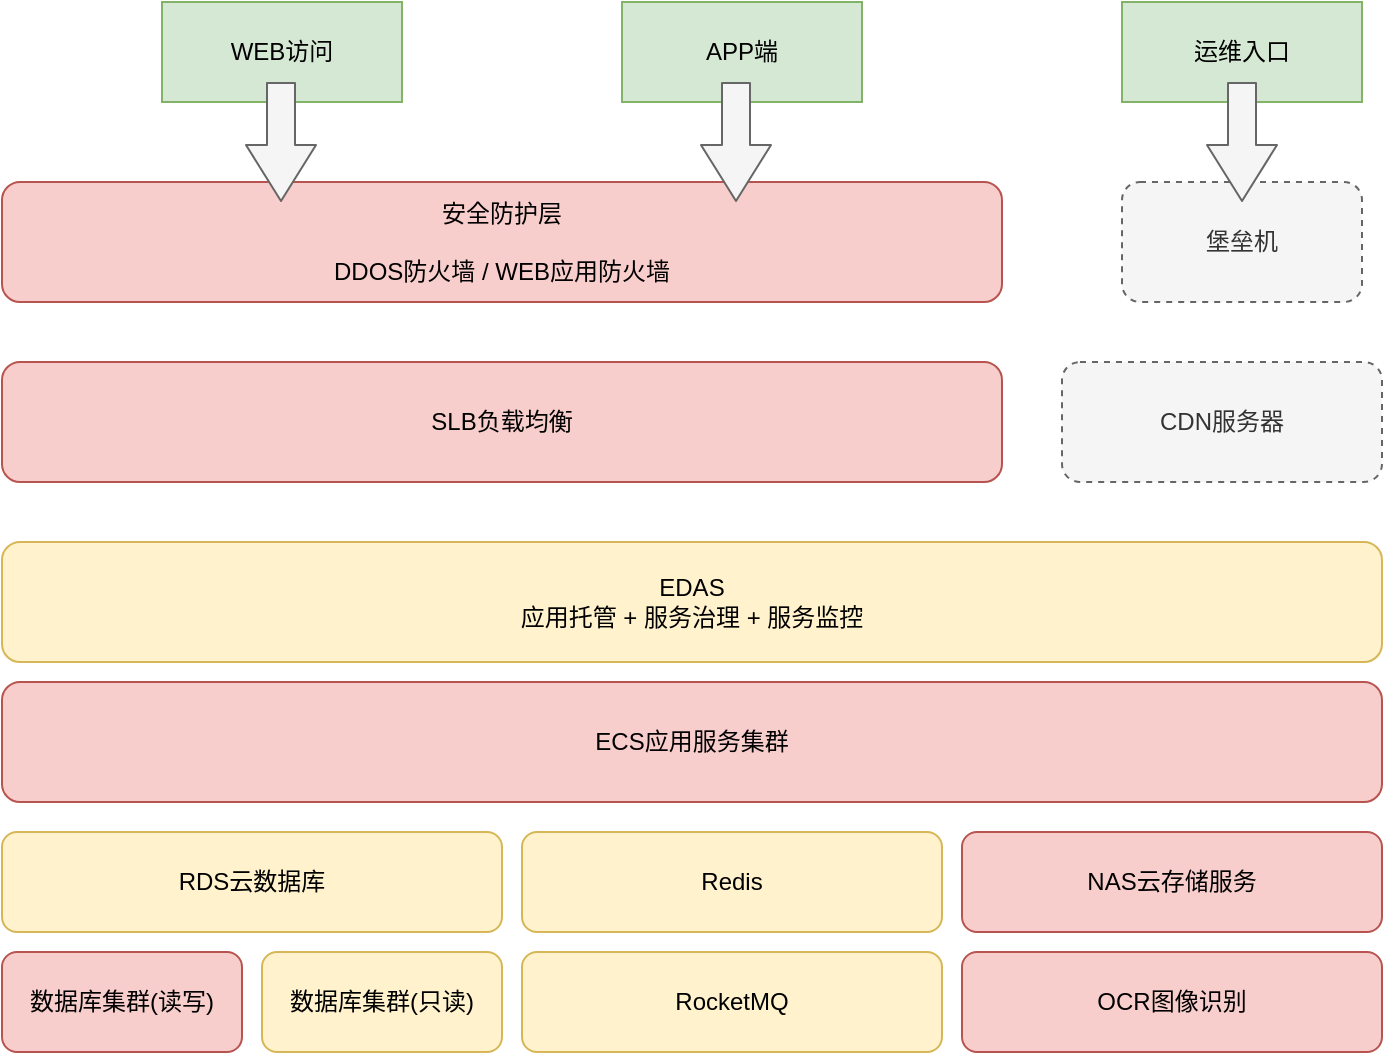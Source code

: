 <mxfile version="10.5.3" type="github"><diagram id="CGMUwHpaMMAmOaH-fkD2" name="Page-1"><mxGraphModel dx="918" dy="573" grid="1" gridSize="10" guides="1" tooltips="1" connect="1" arrows="1" fold="1" page="1" pageScale="1" pageWidth="827" pageHeight="1169" math="0" shadow="0"><root><mxCell id="0"/><mxCell id="1" parent="0"/><mxCell id="bhU9JJu_gXzc5XiMzuX2-1" value="WEB访问" style="rounded=0;whiteSpace=wrap;html=1;fillColor=#d5e8d4;strokeColor=#82b366;" vertex="1" parent="1"><mxGeometry x="190" y="70" width="120" height="50" as="geometry"/></mxCell><mxCell id="bhU9JJu_gXzc5XiMzuX2-2" value="APP端" style="rounded=0;whiteSpace=wrap;html=1;fillColor=#d5e8d4;strokeColor=#82b366;" vertex="1" parent="1"><mxGeometry x="420" y="70" width="120" height="50" as="geometry"/></mxCell><mxCell id="bhU9JJu_gXzc5XiMzuX2-3" value="运维入口" style="rounded=0;whiteSpace=wrap;html=1;fillColor=#d5e8d4;strokeColor=#82b366;" vertex="1" parent="1"><mxGeometry x="670" y="70" width="120" height="50" as="geometry"/></mxCell><mxCell id="bhU9JJu_gXzc5XiMzuX2-4" value="堡垒机" style="rounded=1;whiteSpace=wrap;html=1;fillColor=#f5f5f5;strokeColor=#666666;fontColor=#333333;dashed=1;" vertex="1" parent="1"><mxGeometry x="670" y="160" width="120" height="60" as="geometry"/></mxCell><mxCell id="bhU9JJu_gXzc5XiMzuX2-5" value="安全防护层&lt;br&gt;&lt;br&gt;DDOS防火墙 / WEB应用防火墙&lt;br&gt;" style="rounded=1;whiteSpace=wrap;html=1;fillColor=#f8cecc;strokeColor=#b85450;" vertex="1" parent="1"><mxGeometry x="110" y="160" width="500" height="60" as="geometry"/></mxCell><mxCell id="bhU9JJu_gXzc5XiMzuX2-6" value="SLB负载均衡&lt;br&gt;" style="rounded=1;whiteSpace=wrap;html=1;fillColor=#f8cecc;strokeColor=#b85450;" vertex="1" parent="1"><mxGeometry x="110" y="250" width="500" height="60" as="geometry"/></mxCell><mxCell id="bhU9JJu_gXzc5XiMzuX2-7" value="EDAS&lt;br&gt;应用托管 + 服务治理 + 服务监控&lt;br&gt;" style="rounded=1;whiteSpace=wrap;html=1;fillColor=#fff2cc;strokeColor=#d6b656;" vertex="1" parent="1"><mxGeometry x="110" y="340" width="690" height="60" as="geometry"/></mxCell><mxCell id="bhU9JJu_gXzc5XiMzuX2-8" value="" style="shape=flexArrow;endArrow=classic;html=1;width=14;endSize=9;fillColor=#f5f5f5;strokeColor=#666666;" edge="1" parent="1"><mxGeometry width="50" height="50" relative="1" as="geometry"><mxPoint x="477" y="110" as="sourcePoint"/><mxPoint x="477" y="170" as="targetPoint"/></mxGeometry></mxCell><mxCell id="bhU9JJu_gXzc5XiMzuX2-9" value="" style="shape=flexArrow;endArrow=classic;html=1;width=14;endSize=9;fillColor=#f5f5f5;strokeColor=#666666;" edge="1" parent="1"><mxGeometry width="50" height="50" relative="1" as="geometry"><mxPoint x="249.5" y="110" as="sourcePoint"/><mxPoint x="249.5" y="170" as="targetPoint"/></mxGeometry></mxCell><mxCell id="bhU9JJu_gXzc5XiMzuX2-10" value="" style="shape=flexArrow;endArrow=classic;html=1;width=14;endSize=9;fillColor=#f5f5f5;strokeColor=#666666;" edge="1" parent="1"><mxGeometry width="50" height="50" relative="1" as="geometry"><mxPoint x="730" y="110" as="sourcePoint"/><mxPoint x="730" y="170" as="targetPoint"/></mxGeometry></mxCell><mxCell id="bhU9JJu_gXzc5XiMzuX2-11" value="RDS云数据库&lt;br&gt;" style="rounded=1;whiteSpace=wrap;html=1;fillColor=#fff2cc;strokeColor=#d6b656;" vertex="1" parent="1"><mxGeometry x="110" y="485" width="250" height="50" as="geometry"/></mxCell><mxCell id="bhU9JJu_gXzc5XiMzuX2-12" value="数据库集群(读写)" style="rounded=1;whiteSpace=wrap;html=1;fillColor=#f8cecc;strokeColor=#b85450;" vertex="1" parent="1"><mxGeometry x="110" y="545" width="120" height="50" as="geometry"/></mxCell><mxCell id="bhU9JJu_gXzc5XiMzuX2-13" value="数据库集群(只读)" style="rounded=1;whiteSpace=wrap;html=1;fillColor=#fff2cc;strokeColor=#d6b656;" vertex="1" parent="1"><mxGeometry x="240" y="545" width="120" height="50" as="geometry"/></mxCell><mxCell id="bhU9JJu_gXzc5XiMzuX2-14" value="Redis&lt;br&gt;" style="rounded=1;whiteSpace=wrap;html=1;fillColor=#fff2cc;strokeColor=#d6b656;" vertex="1" parent="1"><mxGeometry x="370" y="485" width="210" height="50" as="geometry"/></mxCell><mxCell id="bhU9JJu_gXzc5XiMzuX2-15" value="RocketMQ" style="rounded=1;whiteSpace=wrap;html=1;fillColor=#fff2cc;strokeColor=#d6b656;" vertex="1" parent="1"><mxGeometry x="370" y="545" width="210" height="50" as="geometry"/></mxCell><mxCell id="bhU9JJu_gXzc5XiMzuX2-16" value="CDN服务器&lt;br&gt;" style="rounded=1;whiteSpace=wrap;html=1;fillColor=#f5f5f5;strokeColor=#666666;fontColor=#333333;dashed=1;" vertex="1" parent="1"><mxGeometry x="640" y="250" width="160" height="60" as="geometry"/></mxCell><mxCell id="bhU9JJu_gXzc5XiMzuX2-19" value="NAS云存储服务" style="rounded=1;whiteSpace=wrap;html=1;fillColor=#f8cecc;strokeColor=#b85450;" vertex="1" parent="1"><mxGeometry x="590" y="485" width="210" height="50" as="geometry"/></mxCell><mxCell id="bhU9JJu_gXzc5XiMzuX2-20" value="OCR图像识别" style="rounded=1;whiteSpace=wrap;html=1;fillColor=#f8cecc;strokeColor=#b85450;" vertex="1" parent="1"><mxGeometry x="590" y="545" width="210" height="50" as="geometry"/></mxCell><mxCell id="bhU9JJu_gXzc5XiMzuX2-21" value="ECS应用服务集群&lt;br&gt;" style="rounded=1;whiteSpace=wrap;html=1;fillColor=#f8cecc;strokeColor=#b85450;" vertex="1" parent="1"><mxGeometry x="110" y="410" width="690" height="60" as="geometry"/></mxCell></root></mxGraphModel></diagram></mxfile>
